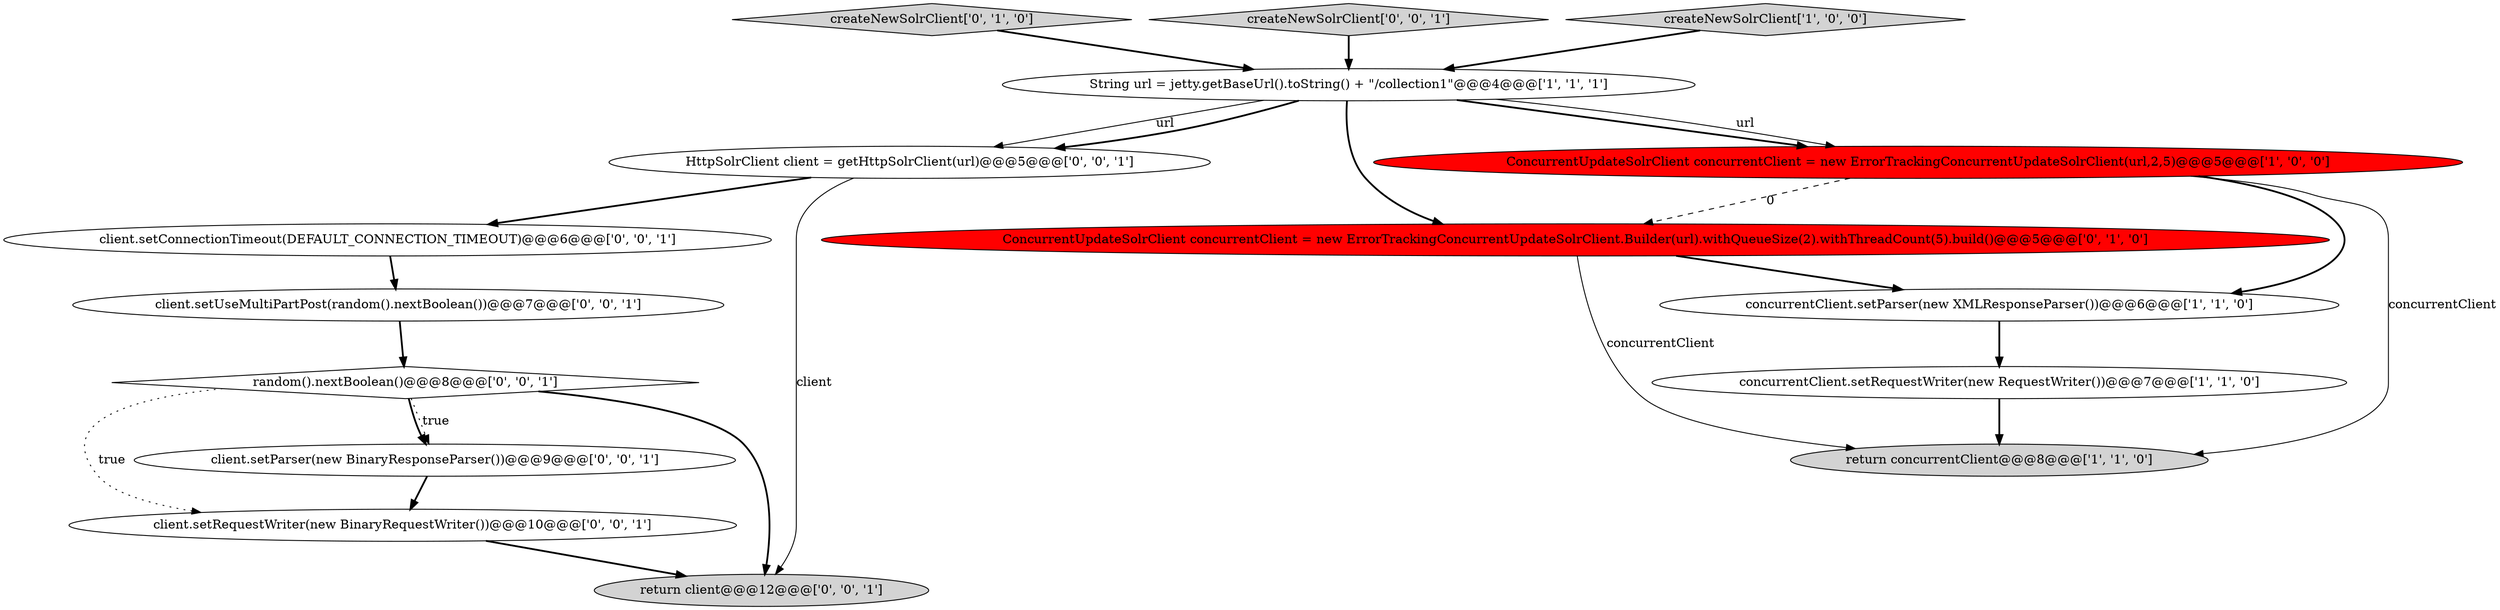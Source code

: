 digraph {
10 [style = filled, label = "client.setRequestWriter(new BinaryRequestWriter())@@@10@@@['0', '0', '1']", fillcolor = white, shape = ellipse image = "AAA0AAABBB3BBB"];
1 [style = filled, label = "String url = jetty.getBaseUrl().toString() + \"/collection1\"@@@4@@@['1', '1', '1']", fillcolor = white, shape = ellipse image = "AAA0AAABBB1BBB"];
8 [style = filled, label = "random().nextBoolean()@@@8@@@['0', '0', '1']", fillcolor = white, shape = diamond image = "AAA0AAABBB3BBB"];
13 [style = filled, label = "client.setUseMultiPartPost(random().nextBoolean())@@@7@@@['0', '0', '1']", fillcolor = white, shape = ellipse image = "AAA0AAABBB3BBB"];
11 [style = filled, label = "HttpSolrClient client = getHttpSolrClient(url)@@@5@@@['0', '0', '1']", fillcolor = white, shape = ellipse image = "AAA0AAABBB3BBB"];
2 [style = filled, label = "concurrentClient.setParser(new XMLResponseParser())@@@6@@@['1', '1', '0']", fillcolor = white, shape = ellipse image = "AAA0AAABBB1BBB"];
6 [style = filled, label = "createNewSolrClient['0', '1', '0']", fillcolor = lightgray, shape = diamond image = "AAA0AAABBB2BBB"];
12 [style = filled, label = "return client@@@12@@@['0', '0', '1']", fillcolor = lightgray, shape = ellipse image = "AAA0AAABBB3BBB"];
5 [style = filled, label = "return concurrentClient@@@8@@@['1', '1', '0']", fillcolor = lightgray, shape = ellipse image = "AAA0AAABBB1BBB"];
15 [style = filled, label = "createNewSolrClient['0', '0', '1']", fillcolor = lightgray, shape = diamond image = "AAA0AAABBB3BBB"];
0 [style = filled, label = "concurrentClient.setRequestWriter(new RequestWriter())@@@7@@@['1', '1', '0']", fillcolor = white, shape = ellipse image = "AAA0AAABBB1BBB"];
4 [style = filled, label = "createNewSolrClient['1', '0', '0']", fillcolor = lightgray, shape = diamond image = "AAA0AAABBB1BBB"];
14 [style = filled, label = "client.setParser(new BinaryResponseParser())@@@9@@@['0', '0', '1']", fillcolor = white, shape = ellipse image = "AAA0AAABBB3BBB"];
7 [style = filled, label = "ConcurrentUpdateSolrClient concurrentClient = new ErrorTrackingConcurrentUpdateSolrClient.Builder(url).withQueueSize(2).withThreadCount(5).build()@@@5@@@['0', '1', '0']", fillcolor = red, shape = ellipse image = "AAA1AAABBB2BBB"];
3 [style = filled, label = "ConcurrentUpdateSolrClient concurrentClient = new ErrorTrackingConcurrentUpdateSolrClient(url,2,5)@@@5@@@['1', '0', '0']", fillcolor = red, shape = ellipse image = "AAA1AAABBB1BBB"];
9 [style = filled, label = "client.setConnectionTimeout(DEFAULT_CONNECTION_TIMEOUT)@@@6@@@['0', '0', '1']", fillcolor = white, shape = ellipse image = "AAA0AAABBB3BBB"];
3->7 [style = dashed, label="0"];
1->3 [style = bold, label=""];
8->14 [style = bold, label=""];
14->10 [style = bold, label=""];
8->10 [style = dotted, label="true"];
11->9 [style = bold, label=""];
1->7 [style = bold, label=""];
1->11 [style = solid, label="url"];
1->11 [style = bold, label=""];
1->3 [style = solid, label="url"];
6->1 [style = bold, label=""];
2->0 [style = bold, label=""];
3->2 [style = bold, label=""];
10->12 [style = bold, label=""];
7->2 [style = bold, label=""];
11->12 [style = solid, label="client"];
8->14 [style = dotted, label="true"];
7->5 [style = solid, label="concurrentClient"];
4->1 [style = bold, label=""];
3->5 [style = solid, label="concurrentClient"];
13->8 [style = bold, label=""];
8->12 [style = bold, label=""];
0->5 [style = bold, label=""];
9->13 [style = bold, label=""];
15->1 [style = bold, label=""];
}
